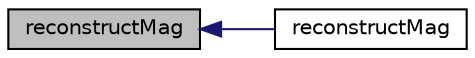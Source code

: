 digraph "reconstructMag"
{
  bgcolor="transparent";
  edge [fontname="Helvetica",fontsize="10",labelfontname="Helvetica",labelfontsize="10"];
  node [fontname="Helvetica",fontsize="10",shape=record];
  rankdir="LR";
  Node21719 [label="reconstructMag",height=0.2,width=0.4,color="black", fillcolor="grey75", style="filled", fontcolor="black"];
  Node21719 -> Node21720 [dir="back",color="midnightblue",fontsize="10",style="solid",fontname="Helvetica"];
  Node21720 [label="reconstructMag",height=0.2,width=0.4,color="black",URL="$a21861.html#aa6e1792629c86826302c6cedf8258ec3"];
}

